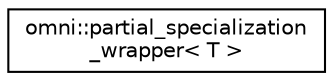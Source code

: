 digraph "Graphical Class Hierarchy"
{
  edge [fontname="Helvetica",fontsize="10",labelfontname="Helvetica",labelfontsize="10"];
  node [fontname="Helvetica",fontsize="10",shape=record];
  rankdir="LR";
  Node0 [label="omni::partial_specialization\l_wrapper\< T \>",height=0.2,width=0.4,color="black", fillcolor="white", style="filled",URL="$structomni_1_1partial__specialization__wrapper.html"];
}
